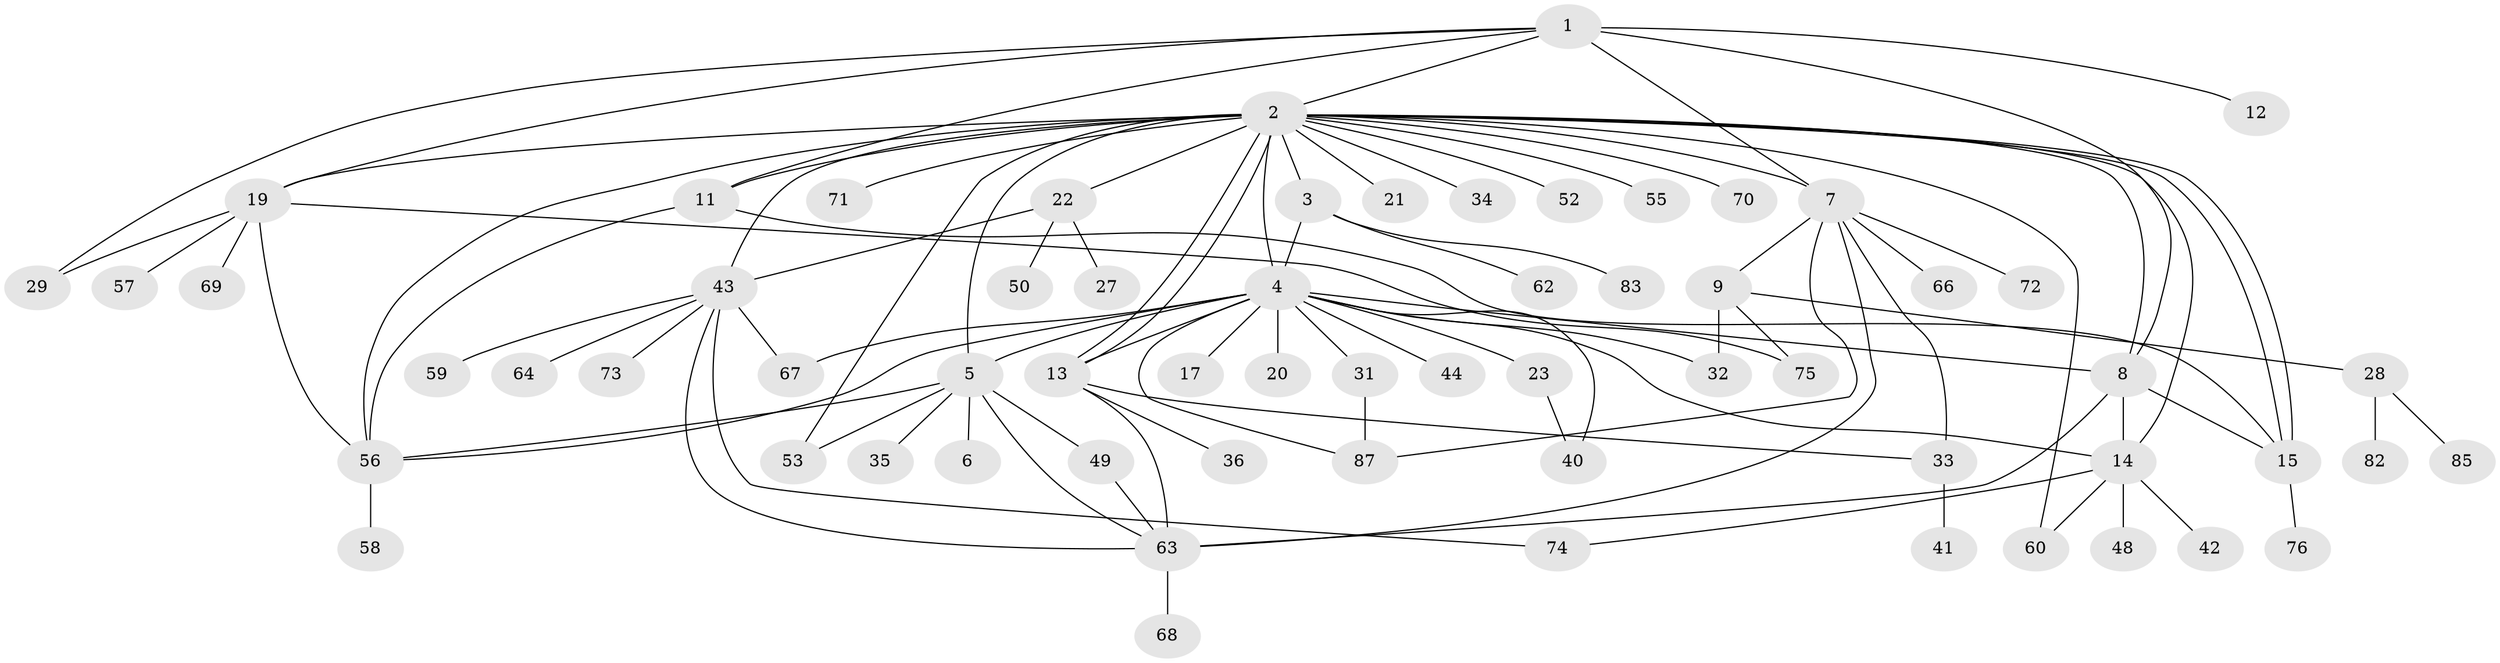// Generated by graph-tools (version 1.1) at 2025/51/02/27/25 19:51:58]
// undirected, 63 vertices, 97 edges
graph export_dot {
graph [start="1"]
  node [color=gray90,style=filled];
  1 [super="+81"];
  2 [super="+38"];
  3 [super="+39"];
  4 [super="+25"];
  5 [super="+78"];
  6 [super="+86"];
  7 [super="+37"];
  8 [super="+10"];
  9 [super="+26"];
  11 [super="+79"];
  12;
  13 [super="+16"];
  14 [super="+30"];
  15 [super="+18"];
  17;
  19 [super="+46"];
  20;
  21;
  22 [super="+24"];
  23;
  27;
  28 [super="+47"];
  29 [super="+54"];
  31;
  32;
  33;
  34;
  35;
  36 [super="+80"];
  40 [super="+51"];
  41;
  42;
  43 [super="+45"];
  44;
  48;
  49 [super="+84"];
  50;
  52;
  53;
  55;
  56 [super="+61"];
  57;
  58;
  59;
  60;
  62;
  63 [super="+65"];
  64;
  66;
  67;
  68;
  69;
  70;
  71;
  72;
  73;
  74;
  75 [super="+77"];
  76;
  82;
  83;
  85;
  87 [super="+88"];
  1 -- 2;
  1 -- 7;
  1 -- 8 [weight=2];
  1 -- 11;
  1 -- 12;
  1 -- 19;
  1 -- 29;
  2 -- 3;
  2 -- 4 [weight=2];
  2 -- 5;
  2 -- 8;
  2 -- 11;
  2 -- 13;
  2 -- 13;
  2 -- 14;
  2 -- 15;
  2 -- 15;
  2 -- 21;
  2 -- 22;
  2 -- 34;
  2 -- 52;
  2 -- 55;
  2 -- 56;
  2 -- 60;
  2 -- 70;
  2 -- 71;
  2 -- 43 [weight=2];
  2 -- 7;
  2 -- 53;
  2 -- 19;
  3 -- 62;
  3 -- 83;
  3 -- 4;
  4 -- 8;
  4 -- 17;
  4 -- 20;
  4 -- 23;
  4 -- 31;
  4 -- 32;
  4 -- 40;
  4 -- 44;
  4 -- 56;
  4 -- 67;
  4 -- 87;
  4 -- 14;
  4 -- 5;
  4 -- 13;
  5 -- 6;
  5 -- 35;
  5 -- 49;
  5 -- 53;
  5 -- 56;
  5 -- 63;
  7 -- 9;
  7 -- 33;
  7 -- 66;
  7 -- 87;
  7 -- 72;
  7 -- 63;
  8 -- 14;
  8 -- 63;
  8 -- 15;
  9 -- 28;
  9 -- 32;
  9 -- 75;
  11 -- 15;
  11 -- 56;
  13 -- 33;
  13 -- 36;
  13 -- 63 [weight=2];
  14 -- 42;
  14 -- 60;
  14 -- 74;
  14 -- 48;
  15 -- 76;
  19 -- 69;
  19 -- 29;
  19 -- 75;
  19 -- 56;
  19 -- 57;
  22 -- 27;
  22 -- 50;
  22 -- 43;
  23 -- 40;
  28 -- 82;
  28 -- 85;
  31 -- 87;
  33 -- 41;
  43 -- 59;
  43 -- 64;
  43 -- 67;
  43 -- 74;
  43 -- 73;
  43 -- 63;
  49 -- 63;
  56 -- 58;
  63 -- 68;
}
